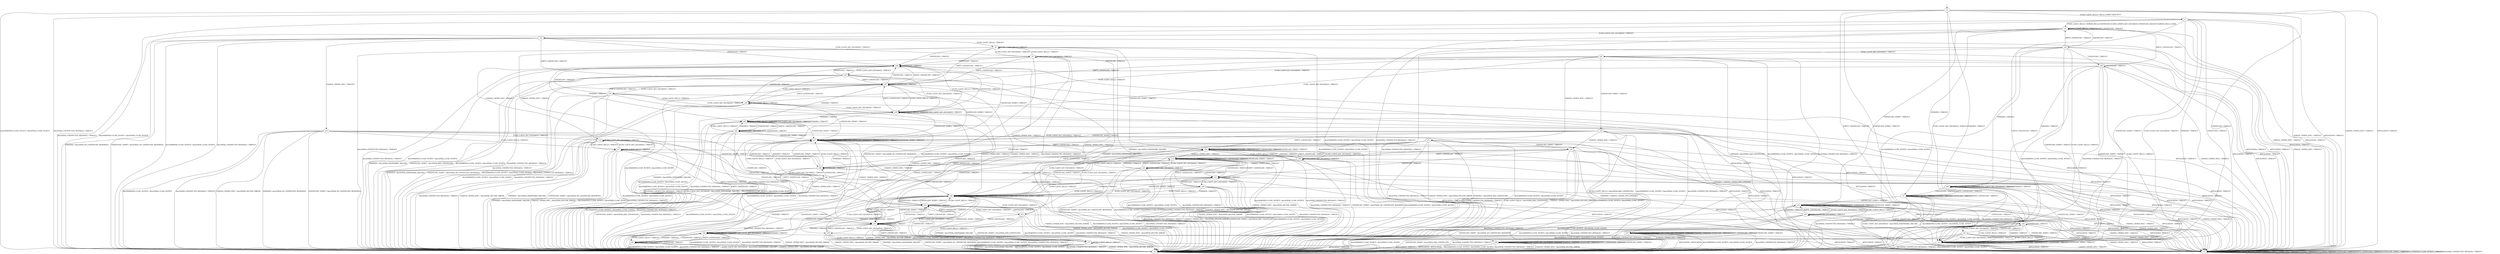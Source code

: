 digraph h5 {
s0 [label="s0"];
s1 [label="s1"];
s2 [label="s2"];
s3 [label="s3"];
s4 [label="s4"];
s5 [label="s5"];
s6 [label="s6"];
s7 [label="s7"];
s18 [label="s18"];
s19 [label="s19"];
s8 [label="s8"];
s9 [label="s9"];
s10 [label="s10"];
s20 [label="s20"];
s24 [label="s24"];
s25 [label="s25"];
s26 [label="s26"];
s37 [label="s37"];
s38 [label="s38"];
s45 [label="s45"];
s11 [label="s11"];
s12 [label="s12"];
s13 [label="s13"];
s21 [label="s21"];
s27 [label="s27"];
s30 [label="s30"];
s31 [label="s31"];
s32 [label="s32"];
s33 [label="s33"];
s39 [label="s39"];
s40 [label="s40"];
s41 [label="s41"];
s46 [label="s46"];
s47 [label="s47"];
s14 [label="s14"];
s15 [label="s15"];
s22 [label="s22"];
s28 [label="s28"];
s34 [label="s34"];
s35 [label="s35"];
s42 [label="s42"];
s44 [label="s44"];
s48 [label="s48"];
s49 [label="s49"];
s16 [label="s16"];
s17 [label="s17"];
s23 [label="s23"];
s36 [label="s36"];
s43 [label="s43"];
s50 [label="s50"];
s29 [label="s29"];
s0 -> s1 [label="ECDH_CLIENT_HELLO / HELLO_VERIFY_REQUEST+"];
s0 -> s2 [label="ECDH_CLIENT_KEY_EXCHANGE / TIMEOUT"];
s0 -> s3 [label="CHANGE_CIPHER_SPEC / TIMEOUT"];
s0 -> s2 [label="FINISHED / TIMEOUT"];
s0 -> s3 [label="APPLICATION / TIMEOUT"];
s0 -> s2 [label="CERTIFICATE / TIMEOUT"];
s0 -> s2 [label="EMPTY_CERTIFICATE / TIMEOUT"];
s0 -> s2 [label="CERTIFICATE_VERIFY / TIMEOUT"];
s0 -> s4 [label="Alert(WARNING,CLOSE_NOTIFY) / Alert(FATAL,CLOSE_NOTIFY)"];
s0 -> s4 [label="Alert(FATAL,UNEXPECTED_MESSAGE) / TIMEOUT"];
s1 -> s5 [label="ECDH_CLIENT_HELLO / SERVER_HELLO,CERTIFICATE,ECDHE_SERVER_KEY_EXCHANGE,CERTIFICATE_REQUEST,SERVER_HELLO_DONE"];
s1 -> s2 [label="ECDH_CLIENT_KEY_EXCHANGE / TIMEOUT"];
s1 -> s3 [label="CHANGE_CIPHER_SPEC / TIMEOUT"];
s1 -> s2 [label="FINISHED / TIMEOUT"];
s1 -> s3 [label="APPLICATION / TIMEOUT"];
s1 -> s2 [label="CERTIFICATE / TIMEOUT"];
s1 -> s2 [label="EMPTY_CERTIFICATE / TIMEOUT"];
s1 -> s2 [label="CERTIFICATE_VERIFY / TIMEOUT"];
s1 -> s4 [label="Alert(WARNING,CLOSE_NOTIFY) / Alert(FATAL,CLOSE_NOTIFY)"];
s1 -> s4 [label="Alert(FATAL,UNEXPECTED_MESSAGE) / TIMEOUT"];
s2 -> s2 [label="ECDH_CLIENT_HELLO / TIMEOUT"];
s2 -> s2 [label="ECDH_CLIENT_KEY_EXCHANGE / TIMEOUT"];
s2 -> s3 [label="CHANGE_CIPHER_SPEC / TIMEOUT"];
s2 -> s2 [label="FINISHED / TIMEOUT"];
s2 -> s3 [label="APPLICATION / TIMEOUT"];
s2 -> s2 [label="CERTIFICATE / TIMEOUT"];
s2 -> s2 [label="EMPTY_CERTIFICATE / TIMEOUT"];
s2 -> s2 [label="CERTIFICATE_VERIFY / TIMEOUT"];
s2 -> s4 [label="Alert(WARNING,CLOSE_NOTIFY) / Alert(FATAL,CLOSE_NOTIFY)"];
s2 -> s4 [label="Alert(FATAL,UNEXPECTED_MESSAGE) / TIMEOUT"];
s3 -> s3 [label="ECDH_CLIENT_HELLO / TIMEOUT"];
s3 -> s3 [label="ECDH_CLIENT_KEY_EXCHANGE / TIMEOUT"];
s3 -> s3 [label="CHANGE_CIPHER_SPEC / TIMEOUT"];
s3 -> s3 [label="FINISHED / TIMEOUT"];
s3 -> s3 [label="APPLICATION / TIMEOUT"];
s3 -> s3 [label="CERTIFICATE / TIMEOUT"];
s3 -> s3 [label="EMPTY_CERTIFICATE / TIMEOUT"];
s3 -> s3 [label="CERTIFICATE_VERIFY / TIMEOUT"];
s3 -> s3 [label="Alert(WARNING,CLOSE_NOTIFY) / TIMEOUT"];
s3 -> s3 [label="Alert(FATAL,UNEXPECTED_MESSAGE) / TIMEOUT"];
s4 -> s4 [label="ECDH_CLIENT_HELLO / SOCKET_CLOSED"];
s4 -> s4 [label="ECDH_CLIENT_KEY_EXCHANGE / SOCKET_CLOSED"];
s4 -> s4 [label="CHANGE_CIPHER_SPEC / SOCKET_CLOSED"];
s4 -> s4 [label="FINISHED / SOCKET_CLOSED"];
s4 -> s4 [label="APPLICATION / SOCKET_CLOSED"];
s4 -> s4 [label="CERTIFICATE / SOCKET_CLOSED"];
s4 -> s4 [label="EMPTY_CERTIFICATE / SOCKET_CLOSED"];
s4 -> s4 [label="CERTIFICATE_VERIFY / SOCKET_CLOSED"];
s4 -> s4 [label="Alert(WARNING,CLOSE_NOTIFY) / SOCKET_CLOSED"];
s4 -> s4 [label="Alert(FATAL,UNEXPECTED_MESSAGE) / SOCKET_CLOSED"];
s5 -> s5 [label="ECDH_CLIENT_HELLO / TIMEOUT"];
s5 -> s6 [label="ECDH_CLIENT_KEY_EXCHANGE / TIMEOUT"];
s5 -> s3 [label="CHANGE_CIPHER_SPEC / TIMEOUT"];
s5 -> s7 [label="FINISHED / TIMEOUT"];
s5 -> s3 [label="APPLICATION / TIMEOUT"];
s5 -> s18 [label="CERTIFICATE / TIMEOUT"];
s5 -> s5 [label="EMPTY_CERTIFICATE / TIMEOUT"];
s5 -> s19 [label="CERTIFICATE_VERIFY / TIMEOUT"];
s5 -> s4 [label="Alert(WARNING,CLOSE_NOTIFY) / Alert(FATAL,CLOSE_NOTIFY)"];
s5 -> s4 [label="Alert(FATAL,UNEXPECTED_MESSAGE) / TIMEOUT"];
s6 -> s8 [label="ECDH_CLIENT_HELLO / TIMEOUT"];
s6 -> s9 [label="ECDH_CLIENT_KEY_EXCHANGE / TIMEOUT"];
s6 -> s10 [label="CHANGE_CIPHER_SPEC / TIMEOUT"];
s6 -> s4 [label="FINISHED / Alert(FATAL,NO_CERTIFICATE_RESERVED)"];
s6 -> s3 [label="APPLICATION / TIMEOUT"];
s6 -> s20 [label="CERTIFICATE / TIMEOUT"];
s6 -> s37 [label="EMPTY_CERTIFICATE / TIMEOUT"];
s6 -> s4 [label="CERTIFICATE_VERIFY / Alert(FATAL,NO_CERTIFICATE_RESERVED)"];
s6 -> s4 [label="Alert(WARNING,CLOSE_NOTIFY) / Alert(FATAL,CLOSE_NOTIFY)"];
s6 -> s4 [label="Alert(FATAL,UNEXPECTED_MESSAGE) / TIMEOUT"];
s7 -> s7 [label="ECDH_CLIENT_HELLO / TIMEOUT"];
s7 -> s4 [label="ECDH_CLIENT_KEY_EXCHANGE / Alert(FATAL,HANDSHAKE_FAILURE)"];
s7 -> s3 [label="CHANGE_CIPHER_SPEC / TIMEOUT"];
s7 -> s7 [label="FINISHED / TIMEOUT"];
s7 -> s3 [label="APPLICATION / TIMEOUT"];
s7 -> s7 [label="CERTIFICATE / TIMEOUT"];
s7 -> s7 [label="EMPTY_CERTIFICATE / TIMEOUT"];
s7 -> s19 [label="CERTIFICATE_VERIFY / TIMEOUT"];
s7 -> s4 [label="Alert(WARNING,CLOSE_NOTIFY) / Alert(FATAL,CLOSE_NOTIFY)"];
s7 -> s4 [label="Alert(FATAL,UNEXPECTED_MESSAGE) / TIMEOUT"];
s18 -> s2 [label="ECDH_CLIENT_HELLO / TIMEOUT"];
s18 -> s24 [label="ECDH_CLIENT_KEY_EXCHANGE / TIMEOUT"];
s18 -> s3 [label="CHANGE_CIPHER_SPEC / TIMEOUT"];
s18 -> s45 [label="FINISHED / TIMEOUT"];
s18 -> s3 [label="APPLICATION / TIMEOUT"];
s18 -> s38 [label="CERTIFICATE / TIMEOUT"];
s18 -> s5 [label="EMPTY_CERTIFICATE / TIMEOUT"];
s18 -> s2 [label="CERTIFICATE_VERIFY / TIMEOUT"];
s18 -> s4 [label="Alert(WARNING,CLOSE_NOTIFY) / Alert(FATAL,CLOSE_NOTIFY)"];
s18 -> s4 [label="Alert(FATAL,UNEXPECTED_MESSAGE) / TIMEOUT"];
s19 -> s19 [label="ECDH_CLIENT_HELLO / TIMEOUT"];
s19 -> s25 [label="ECDH_CLIENT_KEY_EXCHANGE / TIMEOUT"];
s19 -> s3 [label="CHANGE_CIPHER_SPEC / TIMEOUT"];
s19 -> s19 [label="FINISHED / TIMEOUT"];
s19 -> s3 [label="APPLICATION / TIMEOUT"];
s19 -> s26 [label="CERTIFICATE / TIMEOUT"];
s19 -> s19 [label="EMPTY_CERTIFICATE / TIMEOUT"];
s19 -> s19 [label="CERTIFICATE_VERIFY / TIMEOUT"];
s19 -> s4 [label="Alert(WARNING,CLOSE_NOTIFY) / Alert(FATAL,CLOSE_NOTIFY)"];
s19 -> s4 [label="Alert(FATAL,UNEXPECTED_MESSAGE) / TIMEOUT"];
s8 -> s8 [label="ECDH_CLIENT_HELLO / TIMEOUT"];
s8 -> s9 [label="ECDH_CLIENT_KEY_EXCHANGE / TIMEOUT"];
s8 -> s11 [label="CHANGE_CIPHER_SPEC / TIMEOUT"];
s8 -> s4 [label="FINISHED / Alert(FATAL,HANDSHAKE_FAILURE)"];
s8 -> s3 [label="APPLICATION / TIMEOUT"];
s8 -> s20 [label="CERTIFICATE / TIMEOUT"];
s8 -> s37 [label="EMPTY_CERTIFICATE / TIMEOUT"];
s8 -> s46 [label="CERTIFICATE_VERIFY / TIMEOUT"];
s8 -> s4 [label="Alert(WARNING,CLOSE_NOTIFY) / Alert(FATAL,CLOSE_NOTIFY)"];
s8 -> s4 [label="Alert(FATAL,UNEXPECTED_MESSAGE) / TIMEOUT"];
s9 -> s8 [label="ECDH_CLIENT_HELLO / TIMEOUT"];
s9 -> s9 [label="ECDH_CLIENT_KEY_EXCHANGE / TIMEOUT"];
s9 -> s12 [label="CHANGE_CIPHER_SPEC / TIMEOUT"];
s9 -> s4 [label="FINISHED / Alert(FATAL,HANDSHAKE_FAILURE)"];
s9 -> s3 [label="APPLICATION / TIMEOUT"];
s9 -> s20 [label="CERTIFICATE / TIMEOUT"];
s9 -> s37 [label="EMPTY_CERTIFICATE / TIMEOUT"];
s9 -> s4 [label="CERTIFICATE_VERIFY / Alert(FATAL,NO_CERTIFICATE_RESERVED)"];
s9 -> s4 [label="Alert(WARNING,CLOSE_NOTIFY) / Alert(FATAL,CLOSE_NOTIFY)"];
s9 -> s4 [label="Alert(FATAL,UNEXPECTED_MESSAGE) / TIMEOUT"];
s10 -> s11 [label="ECDH_CLIENT_HELLO / TIMEOUT"];
s10 -> s12 [label="ECDH_CLIENT_KEY_EXCHANGE / TIMEOUT"];
s10 -> s4 [label="CHANGE_CIPHER_SPEC / Alert(FATAL,DECODE_ERROR)"];
s10 -> s4 [label="FINISHED / Alert(FATAL,NO_CERTIFICATE_RESERVED)"];
s10 -> s3 [label="APPLICATION / TIMEOUT"];
s10 -> s13 [label="CERTIFICATE / TIMEOUT"];
s10 -> s21 [label="EMPTY_CERTIFICATE / TIMEOUT"];
s10 -> s4 [label="CERTIFICATE_VERIFY / Alert(FATAL,NO_CERTIFICATE_RESERVED)"];
s10 -> s4 [label="Alert(WARNING,CLOSE_NOTIFY) / Alert(FATAL,CLOSE_NOTIFY)"];
s10 -> s4 [label="Alert(FATAL,UNEXPECTED_MESSAGE) / TIMEOUT"];
s20 -> s39 [label="ECDH_CLIENT_HELLO / TIMEOUT"];
s20 -> s27 [label="ECDH_CLIENT_KEY_EXCHANGE / TIMEOUT"];
s20 -> s13 [label="CHANGE_CIPHER_SPEC / TIMEOUT"];
s20 -> s40 [label="FINISHED / TIMEOUT"];
s20 -> s3 [label="APPLICATION / TIMEOUT"];
s20 -> s20 [label="CERTIFICATE / TIMEOUT"];
s20 -> s37 [label="EMPTY_CERTIFICATE / TIMEOUT"];
s20 -> s47 [label="CERTIFICATE_VERIFY / TIMEOUT"];
s20 -> s4 [label="Alert(WARNING,CLOSE_NOTIFY) / Alert(FATAL,CLOSE_NOTIFY)"];
s20 -> s4 [label="Alert(FATAL,UNEXPECTED_MESSAGE) / TIMEOUT"];
s24 -> s30 [label="ECDH_CLIENT_HELLO / TIMEOUT"];
s24 -> s39 [label="ECDH_CLIENT_KEY_EXCHANGE / TIMEOUT"];
s24 -> s31 [label="CHANGE_CIPHER_SPEC / TIMEOUT"];
s24 -> s4 [label="FINISHED / Alert(FATAL,BAD_CERTIFICATE)"];
s24 -> s3 [label="APPLICATION / TIMEOUT"];
s24 -> s20 [label="CERTIFICATE / TIMEOUT"];
s24 -> s37 [label="EMPTY_CERTIFICATE / TIMEOUT"];
s24 -> s32 [label="CERTIFICATE_VERIFY / TIMEOUT"];
s24 -> s4 [label="Alert(WARNING,CLOSE_NOTIFY) / Alert(FATAL,CLOSE_NOTIFY)"];
s24 -> s4 [label="Alert(FATAL,UNEXPECTED_MESSAGE) / TIMEOUT"];
s25 -> s19 [label="ECDH_CLIENT_HELLO / TIMEOUT"];
s25 -> s25 [label="ECDH_CLIENT_KEY_EXCHANGE / TIMEOUT"];
s25 -> s3 [label="CHANGE_CIPHER_SPEC / TIMEOUT"];
s25 -> s19 [label="FINISHED / TIMEOUT"];
s25 -> s3 [label="APPLICATION / TIMEOUT"];
s25 -> s26 [label="CERTIFICATE / TIMEOUT"];
s25 -> s19 [label="EMPTY_CERTIFICATE / TIMEOUT"];
s25 -> s4 [label="CERTIFICATE_VERIFY / Alert(FATAL,NO_CERTIFICATE_RESERVED)"];
s25 -> s4 [label="Alert(WARNING,CLOSE_NOTIFY) / Alert(FATAL,CLOSE_NOTIFY)"];
s25 -> s4 [label="Alert(FATAL,UNEXPECTED_MESSAGE) / TIMEOUT"];
s26 -> s2 [label="ECDH_CLIENT_HELLO / TIMEOUT"];
s26 -> s33 [label="ECDH_CLIENT_KEY_EXCHANGE / TIMEOUT"];
s26 -> s3 [label="CHANGE_CIPHER_SPEC / TIMEOUT"];
s26 -> s2 [label="FINISHED / TIMEOUT"];
s26 -> s3 [label="APPLICATION / TIMEOUT"];
s26 -> s26 [label="CERTIFICATE / TIMEOUT"];
s26 -> s19 [label="EMPTY_CERTIFICATE / TIMEOUT"];
s26 -> s2 [label="CERTIFICATE_VERIFY / TIMEOUT"];
s26 -> s4 [label="Alert(WARNING,CLOSE_NOTIFY) / Alert(FATAL,CLOSE_NOTIFY)"];
s26 -> s4 [label="Alert(FATAL,UNEXPECTED_MESSAGE) / TIMEOUT"];
s37 -> s39 [label="ECDH_CLIENT_HELLO / TIMEOUT"];
s37 -> s41 [label="ECDH_CLIENT_KEY_EXCHANGE / TIMEOUT"];
s37 -> s21 [label="CHANGE_CIPHER_SPEC / TIMEOUT"];
s37 -> s40 [label="FINISHED / TIMEOUT"];
s37 -> s3 [label="APPLICATION / TIMEOUT"];
s37 -> s20 [label="CERTIFICATE / TIMEOUT"];
s37 -> s37 [label="EMPTY_CERTIFICATE / TIMEOUT"];
s37 -> s47 [label="CERTIFICATE_VERIFY / TIMEOUT"];
s37 -> s4 [label="Alert(WARNING,CLOSE_NOTIFY) / Alert(FATAL,CLOSE_NOTIFY)"];
s37 -> s4 [label="Alert(FATAL,UNEXPECTED_MESSAGE) / TIMEOUT"];
s38 -> s2 [label="ECDH_CLIENT_HELLO / TIMEOUT"];
s38 -> s27 [label="ECDH_CLIENT_KEY_EXCHANGE / TIMEOUT"];
s38 -> s3 [label="CHANGE_CIPHER_SPEC / TIMEOUT"];
s38 -> s45 [label="FINISHED / TIMEOUT"];
s38 -> s3 [label="APPLICATION / TIMEOUT"];
s38 -> s38 [label="CERTIFICATE / TIMEOUT"];
s38 -> s5 [label="EMPTY_CERTIFICATE / TIMEOUT"];
s38 -> s2 [label="CERTIFICATE_VERIFY / TIMEOUT"];
s38 -> s4 [label="Alert(WARNING,CLOSE_NOTIFY) / Alert(FATAL,CLOSE_NOTIFY)"];
s38 -> s4 [label="Alert(FATAL,UNEXPECTED_MESSAGE) / TIMEOUT"];
s45 -> s45 [label="ECDH_CLIENT_HELLO / TIMEOUT"];
s45 -> s45 [label="ECDH_CLIENT_KEY_EXCHANGE / TIMEOUT"];
s45 -> s3 [label="CHANGE_CIPHER_SPEC / TIMEOUT"];
s45 -> s45 [label="FINISHED / TIMEOUT"];
s45 -> s3 [label="APPLICATION / TIMEOUT"];
s45 -> s7 [label="CERTIFICATE / TIMEOUT"];
s45 -> s7 [label="EMPTY_CERTIFICATE / TIMEOUT"];
s45 -> s2 [label="CERTIFICATE_VERIFY / TIMEOUT"];
s45 -> s4 [label="Alert(WARNING,CLOSE_NOTIFY) / Alert(FATAL,CLOSE_NOTIFY)"];
s45 -> s4 [label="Alert(FATAL,UNEXPECTED_MESSAGE) / TIMEOUT"];
s11 -> s11 [label="ECDH_CLIENT_HELLO / TIMEOUT"];
s11 -> s12 [label="ECDH_CLIENT_KEY_EXCHANGE / TIMEOUT"];
s11 -> s4 [label="CHANGE_CIPHER_SPEC / Alert(FATAL,DECODE_ERROR)"];
s11 -> s4 [label="FINISHED / Alert(FATAL,HANDSHAKE_FAILURE)"];
s11 -> s3 [label="APPLICATION / TIMEOUT"];
s11 -> s13 [label="CERTIFICATE / TIMEOUT"];
s11 -> s21 [label="EMPTY_CERTIFICATE / TIMEOUT"];
s11 -> s14 [label="CERTIFICATE_VERIFY / TIMEOUT"];
s11 -> s4 [label="Alert(WARNING,CLOSE_NOTIFY) / Alert(FATAL,CLOSE_NOTIFY)"];
s11 -> s4 [label="Alert(FATAL,UNEXPECTED_MESSAGE) / TIMEOUT"];
s12 -> s11 [label="ECDH_CLIENT_HELLO / TIMEOUT"];
s12 -> s12 [label="ECDH_CLIENT_KEY_EXCHANGE / TIMEOUT"];
s12 -> s4 [label="CHANGE_CIPHER_SPEC / Alert(FATAL,DECODE_ERROR)"];
s12 -> s4 [label="FINISHED / Alert(FATAL,HANDSHAKE_FAILURE)"];
s12 -> s3 [label="APPLICATION / TIMEOUT"];
s12 -> s13 [label="CERTIFICATE / TIMEOUT"];
s12 -> s21 [label="EMPTY_CERTIFICATE / TIMEOUT"];
s12 -> s4 [label="CERTIFICATE_VERIFY / Alert(FATAL,NO_CERTIFICATE_RESERVED)"];
s12 -> s4 [label="Alert(WARNING,CLOSE_NOTIFY) / Alert(FATAL,CLOSE_NOTIFY)"];
s12 -> s4 [label="Alert(FATAL,UNEXPECTED_MESSAGE) / TIMEOUT"];
s13 -> s22 [label="ECDH_CLIENT_HELLO / TIMEOUT"];
s13 -> s15 [label="ECDH_CLIENT_KEY_EXCHANGE / TIMEOUT"];
s13 -> s4 [label="CHANGE_CIPHER_SPEC / Alert(FATAL,DECODE_ERROR)"];
s13 -> s44 [label="FINISHED / TIMEOUT"];
s13 -> s3 [label="APPLICATION / TIMEOUT"];
s13 -> s13 [label="CERTIFICATE / TIMEOUT"];
s13 -> s21 [label="EMPTY_CERTIFICATE / TIMEOUT"];
s13 -> s22 [label="CERTIFICATE_VERIFY / TIMEOUT"];
s13 -> s4 [label="Alert(WARNING,CLOSE_NOTIFY) / Alert(FATAL,CLOSE_NOTIFY)"];
s13 -> s4 [label="Alert(FATAL,UNEXPECTED_MESSAGE) / TIMEOUT"];
s21 -> s22 [label="ECDH_CLIENT_HELLO / TIMEOUT"];
s21 -> s28 [label="ECDH_CLIENT_KEY_EXCHANGE / TIMEOUT"];
s21 -> s4 [label="CHANGE_CIPHER_SPEC / Alert(FATAL,DECODE_ERROR)"];
s21 -> s44 [label="FINISHED / TIMEOUT"];
s21 -> s3 [label="APPLICATION / TIMEOUT"];
s21 -> s13 [label="CERTIFICATE / TIMEOUT"];
s21 -> s21 [label="EMPTY_CERTIFICATE / TIMEOUT"];
s21 -> s22 [label="CERTIFICATE_VERIFY / TIMEOUT"];
s21 -> s4 [label="Alert(WARNING,CLOSE_NOTIFY) / Alert(FATAL,CLOSE_NOTIFY)"];
s21 -> s4 [label="Alert(FATAL,UNEXPECTED_MESSAGE) / TIMEOUT"];
s27 -> s30 [label="ECDH_CLIENT_HELLO / TIMEOUT"];
s27 -> s39 [label="ECDH_CLIENT_KEY_EXCHANGE / TIMEOUT"];
s27 -> s15 [label="CHANGE_CIPHER_SPEC / TIMEOUT"];
s27 -> s4 [label="FINISHED / Alert(FATAL,HANDSHAKE_FAILURE)"];
s27 -> s3 [label="APPLICATION / TIMEOUT"];
s27 -> s20 [label="CERTIFICATE / TIMEOUT"];
s27 -> s37 [label="EMPTY_CERTIFICATE / TIMEOUT"];
s27 -> s4 [label="CERTIFICATE_VERIFY / Alert(FATAL,BAD_CERTIFICATE)"];
s27 -> s4 [label="Alert(WARNING,CLOSE_NOTIFY) / Alert(FATAL,CLOSE_NOTIFY)"];
s27 -> s4 [label="Alert(FATAL,UNEXPECTED_MESSAGE) / TIMEOUT"];
s30 -> s30 [label="ECDH_CLIENT_HELLO / TIMEOUT"];
s30 -> s39 [label="ECDH_CLIENT_KEY_EXCHANGE / TIMEOUT"];
s30 -> s17 [label="CHANGE_CIPHER_SPEC / TIMEOUT"];
s30 -> s4 [label="FINISHED / Alert(FATAL,HANDSHAKE_FAILURE)"];
s30 -> s3 [label="APPLICATION / TIMEOUT"];
s30 -> s20 [label="CERTIFICATE / TIMEOUT"];
s30 -> s37 [label="EMPTY_CERTIFICATE / TIMEOUT"];
s30 -> s47 [label="CERTIFICATE_VERIFY / TIMEOUT"];
s30 -> s4 [label="Alert(WARNING,CLOSE_NOTIFY) / Alert(FATAL,CLOSE_NOTIFY)"];
s30 -> s4 [label="Alert(FATAL,UNEXPECTED_MESSAGE) / TIMEOUT"];
s31 -> s17 [label="ECDH_CLIENT_HELLO / TIMEOUT"];
s31 -> s22 [label="ECDH_CLIENT_KEY_EXCHANGE / TIMEOUT"];
s31 -> s4 [label="CHANGE_CIPHER_SPEC / Alert(FATAL,DECODE_ERROR)"];
s31 -> s4 [label="FINISHED / Alert(FATAL,BAD_CERTIFICATE)"];
s31 -> s3 [label="APPLICATION / TIMEOUT"];
s31 -> s13 [label="CERTIFICATE / TIMEOUT"];
s31 -> s21 [label="EMPTY_CERTIFICATE / TIMEOUT"];
s31 -> s34 [label="CERTIFICATE_VERIFY / TIMEOUT"];
s31 -> s4 [label="Alert(WARNING,CLOSE_NOTIFY) / Alert(FATAL,CLOSE_NOTIFY)"];
s31 -> s4 [label="Alert(FATAL,UNEXPECTED_MESSAGE) / TIMEOUT"];
s32 -> s4 [label="ECDH_CLIENT_HELLO / Alert(FATAL,BAD_CERTIFICATE)"];
s32 -> s47 [label="ECDH_CLIENT_KEY_EXCHANGE / TIMEOUT"];
s32 -> s34 [label="CHANGE_CIPHER_SPEC / TIMEOUT"];
s32 -> s35 [label="FINISHED / CHANGE_CIPHER_SPEC,FINISHED"];
s32 -> s3 [label="APPLICATION / TIMEOUT"];
s32 -> s48 [label="CERTIFICATE / TIMEOUT"];
s32 -> s46 [label="EMPTY_CERTIFICATE / TIMEOUT"];
s32 -> s47 [label="CERTIFICATE_VERIFY / TIMEOUT"];
s32 -> s4 [label="Alert(WARNING,CLOSE_NOTIFY) / Alert(FATAL,CLOSE_NOTIFY)"];
s32 -> s4 [label="Alert(FATAL,UNEXPECTED_MESSAGE) / TIMEOUT"];
s33 -> s2 [label="ECDH_CLIENT_HELLO / TIMEOUT"];
s33 -> s2 [label="ECDH_CLIENT_KEY_EXCHANGE / TIMEOUT"];
s33 -> s3 [label="CHANGE_CIPHER_SPEC / TIMEOUT"];
s33 -> s2 [label="FINISHED / TIMEOUT"];
s33 -> s3 [label="APPLICATION / TIMEOUT"];
s33 -> s26 [label="CERTIFICATE / TIMEOUT"];
s33 -> s19 [label="EMPTY_CERTIFICATE / TIMEOUT"];
s33 -> s4 [label="CERTIFICATE_VERIFY / Alert(FATAL,BAD_CERTIFICATE)"];
s33 -> s4 [label="Alert(WARNING,CLOSE_NOTIFY) / Alert(FATAL,CLOSE_NOTIFY)"];
s33 -> s4 [label="Alert(FATAL,UNEXPECTED_MESSAGE) / TIMEOUT"];
s39 -> s39 [label="ECDH_CLIENT_HELLO / TIMEOUT"];
s39 -> s39 [label="ECDH_CLIENT_KEY_EXCHANGE / TIMEOUT"];
s39 -> s22 [label="CHANGE_CIPHER_SPEC / TIMEOUT"];
s39 -> s40 [label="FINISHED / TIMEOUT"];
s39 -> s3 [label="APPLICATION / TIMEOUT"];
s39 -> s20 [label="CERTIFICATE / TIMEOUT"];
s39 -> s37 [label="EMPTY_CERTIFICATE / TIMEOUT"];
s39 -> s47 [label="CERTIFICATE_VERIFY / TIMEOUT"];
s39 -> s4 [label="Alert(WARNING,CLOSE_NOTIFY) / Alert(FATAL,CLOSE_NOTIFY)"];
s39 -> s4 [label="Alert(FATAL,UNEXPECTED_MESSAGE) / TIMEOUT"];
s40 -> s40 [label="ECDH_CLIENT_HELLO / TIMEOUT"];
s40 -> s40 [label="ECDH_CLIENT_KEY_EXCHANGE / TIMEOUT"];
s40 -> s44 [label="CHANGE_CIPHER_SPEC / TIMEOUT"];
s40 -> s40 [label="FINISHED / TIMEOUT"];
s40 -> s3 [label="APPLICATION / TIMEOUT"];
s40 -> s42 [label="CERTIFICATE / TIMEOUT"];
s40 -> s42 [label="EMPTY_CERTIFICATE / TIMEOUT"];
s40 -> s47 [label="CERTIFICATE_VERIFY / TIMEOUT"];
s40 -> s4 [label="Alert(WARNING,CLOSE_NOTIFY) / Alert(FATAL,CLOSE_NOTIFY)"];
s40 -> s4 [label="Alert(FATAL,UNEXPECTED_MESSAGE) / TIMEOUT"];
s41 -> s30 [label="ECDH_CLIENT_HELLO / TIMEOUT"];
s41 -> s39 [label="ECDH_CLIENT_KEY_EXCHANGE / TIMEOUT"];
s41 -> s28 [label="CHANGE_CIPHER_SPEC / TIMEOUT"];
s41 -> s4 [label="FINISHED / Alert(FATAL,HANDSHAKE_FAILURE)"];
s41 -> s3 [label="APPLICATION / TIMEOUT"];
s41 -> s20 [label="CERTIFICATE / TIMEOUT"];
s41 -> s37 [label="EMPTY_CERTIFICATE / TIMEOUT"];
s41 -> s4 [label="CERTIFICATE_VERIFY / Alert(FATAL,NO_CERTIFICATE_RESERVED)"];
s41 -> s4 [label="Alert(WARNING,CLOSE_NOTIFY) / Alert(FATAL,CLOSE_NOTIFY)"];
s41 -> s4 [label="Alert(FATAL,UNEXPECTED_MESSAGE) / TIMEOUT"];
s46 -> s46 [label="ECDH_CLIENT_HELLO / TIMEOUT"];
s46 -> s49 [label="ECDH_CLIENT_KEY_EXCHANGE / TIMEOUT"];
s46 -> s14 [label="CHANGE_CIPHER_SPEC / TIMEOUT"];
s46 -> s46 [label="FINISHED / TIMEOUT"];
s46 -> s3 [label="APPLICATION / TIMEOUT"];
s46 -> s48 [label="CERTIFICATE / TIMEOUT"];
s46 -> s46 [label="EMPTY_CERTIFICATE / TIMEOUT"];
s46 -> s46 [label="CERTIFICATE_VERIFY / TIMEOUT"];
s46 -> s4 [label="Alert(WARNING,CLOSE_NOTIFY) / Alert(FATAL,CLOSE_NOTIFY)"];
s46 -> s4 [label="Alert(FATAL,UNEXPECTED_MESSAGE) / TIMEOUT"];
s47 -> s47 [label="ECDH_CLIENT_HELLO / TIMEOUT"];
s47 -> s47 [label="ECDH_CLIENT_KEY_EXCHANGE / TIMEOUT"];
s47 -> s22 [label="CHANGE_CIPHER_SPEC / TIMEOUT"];
s47 -> s47 [label="FINISHED / TIMEOUT"];
s47 -> s3 [label="APPLICATION / TIMEOUT"];
s47 -> s48 [label="CERTIFICATE / TIMEOUT"];
s47 -> s46 [label="EMPTY_CERTIFICATE / TIMEOUT"];
s47 -> s47 [label="CERTIFICATE_VERIFY / TIMEOUT"];
s47 -> s4 [label="Alert(WARNING,CLOSE_NOTIFY) / Alert(FATAL,CLOSE_NOTIFY)"];
s47 -> s4 [label="Alert(FATAL,UNEXPECTED_MESSAGE) / TIMEOUT"];
s14 -> s14 [label="ECDH_CLIENT_HELLO / TIMEOUT"];
s14 -> s16 [label="ECDH_CLIENT_KEY_EXCHANGE / TIMEOUT"];
s14 -> s4 [label="CHANGE_CIPHER_SPEC / Alert(FATAL,DECODE_ERROR)"];
s14 -> s14 [label="FINISHED / TIMEOUT"];
s14 -> s3 [label="APPLICATION / TIMEOUT"];
s14 -> s23 [label="CERTIFICATE / TIMEOUT"];
s14 -> s14 [label="EMPTY_CERTIFICATE / TIMEOUT"];
s14 -> s14 [label="CERTIFICATE_VERIFY / TIMEOUT"];
s14 -> s4 [label="Alert(WARNING,CLOSE_NOTIFY) / Alert(FATAL,CLOSE_NOTIFY)"];
s14 -> s4 [label="Alert(FATAL,UNEXPECTED_MESSAGE) / TIMEOUT"];
s15 -> s17 [label="ECDH_CLIENT_HELLO / TIMEOUT"];
s15 -> s22 [label="ECDH_CLIENT_KEY_EXCHANGE / TIMEOUT"];
s15 -> s4 [label="CHANGE_CIPHER_SPEC / Alert(FATAL,DECODE_ERROR)"];
s15 -> s4 [label="FINISHED / Alert(FATAL,HANDSHAKE_FAILURE)"];
s15 -> s3 [label="APPLICATION / TIMEOUT"];
s15 -> s13 [label="CERTIFICATE / TIMEOUT"];
s15 -> s21 [label="EMPTY_CERTIFICATE / TIMEOUT"];
s15 -> s4 [label="CERTIFICATE_VERIFY / Alert(FATAL,BAD_CERTIFICATE)"];
s15 -> s4 [label="Alert(WARNING,CLOSE_NOTIFY) / Alert(FATAL,CLOSE_NOTIFY)"];
s15 -> s4 [label="Alert(FATAL,UNEXPECTED_MESSAGE) / TIMEOUT"];
s22 -> s22 [label="ECDH_CLIENT_HELLO / TIMEOUT"];
s22 -> s22 [label="ECDH_CLIENT_KEY_EXCHANGE / TIMEOUT"];
s22 -> s4 [label="CHANGE_CIPHER_SPEC / Alert(FATAL,DECODE_ERROR)"];
s22 -> s44 [label="FINISHED / TIMEOUT"];
s22 -> s3 [label="APPLICATION / TIMEOUT"];
s22 -> s13 [label="CERTIFICATE / TIMEOUT"];
s22 -> s21 [label="EMPTY_CERTIFICATE / TIMEOUT"];
s22 -> s22 [label="CERTIFICATE_VERIFY / TIMEOUT"];
s22 -> s4 [label="Alert(WARNING,CLOSE_NOTIFY) / Alert(FATAL,CLOSE_NOTIFY)"];
s22 -> s4 [label="Alert(FATAL,UNEXPECTED_MESSAGE) / TIMEOUT"];
s28 -> s17 [label="ECDH_CLIENT_HELLO / TIMEOUT"];
s28 -> s22 [label="ECDH_CLIENT_KEY_EXCHANGE / TIMEOUT"];
s28 -> s4 [label="CHANGE_CIPHER_SPEC / Alert(FATAL,DECODE_ERROR)"];
s28 -> s4 [label="FINISHED / Alert(FATAL,HANDSHAKE_FAILURE)"];
s28 -> s3 [label="APPLICATION / TIMEOUT"];
s28 -> s13 [label="CERTIFICATE / TIMEOUT"];
s28 -> s21 [label="EMPTY_CERTIFICATE / TIMEOUT"];
s28 -> s4 [label="CERTIFICATE_VERIFY / Alert(FATAL,NO_CERTIFICATE_RESERVED)"];
s28 -> s4 [label="Alert(WARNING,CLOSE_NOTIFY) / Alert(FATAL,CLOSE_NOTIFY)"];
s28 -> s4 [label="Alert(FATAL,UNEXPECTED_MESSAGE) / TIMEOUT"];
s34 -> s4 [label="ECDH_CLIENT_HELLO / Alert(FATAL,BAD_CERTIFICATE)"];
s34 -> s22 [label="ECDH_CLIENT_KEY_EXCHANGE / TIMEOUT"];
s34 -> s4 [label="CHANGE_CIPHER_SPEC / Alert(FATAL,DECODE_ERROR)"];
s34 -> s36 [label="FINISHED / CHANGE_CIPHER_SPEC,FINISHED"];
s34 -> s3 [label="APPLICATION / TIMEOUT"];
s34 -> s23 [label="CERTIFICATE / TIMEOUT"];
s34 -> s14 [label="EMPTY_CERTIFICATE / TIMEOUT"];
s34 -> s22 [label="CERTIFICATE_VERIFY / TIMEOUT"];
s34 -> s4 [label="Alert(WARNING,CLOSE_NOTIFY) / Alert(FATAL,CLOSE_NOTIFY)"];
s34 -> s4 [label="Alert(FATAL,UNEXPECTED_MESSAGE) / TIMEOUT"];
s35 -> s35 [label="ECDH_CLIENT_HELLO / TIMEOUT"];
s35 -> s35 [label="ECDH_CLIENT_KEY_EXCHANGE / TIMEOUT"];
s35 -> s36 [label="CHANGE_CIPHER_SPEC / TIMEOUT"];
s35 -> s35 [label="FINISHED / TIMEOUT"];
s35 -> s4 [label="APPLICATION / APPLICATION"];
s35 -> s35 [label="CERTIFICATE / TIMEOUT"];
s35 -> s35 [label="EMPTY_CERTIFICATE / TIMEOUT"];
s35 -> s35 [label="CERTIFICATE_VERIFY / TIMEOUT"];
s35 -> s4 [label="Alert(WARNING,CLOSE_NOTIFY) / Alert(FATAL,CLOSE_NOTIFY)"];
s35 -> s4 [label="Alert(FATAL,UNEXPECTED_MESSAGE) / TIMEOUT"];
s42 -> s40 [label="ECDH_CLIENT_HELLO / TIMEOUT"];
s42 -> s4 [label="ECDH_CLIENT_KEY_EXCHANGE / Alert(FATAL,HANDSHAKE_FAILURE)"];
s42 -> s43 [label="CHANGE_CIPHER_SPEC / TIMEOUT"];
s42 -> s40 [label="FINISHED / TIMEOUT"];
s42 -> s3 [label="APPLICATION / TIMEOUT"];
s42 -> s42 [label="CERTIFICATE / TIMEOUT"];
s42 -> s42 [label="EMPTY_CERTIFICATE / TIMEOUT"];
s42 -> s47 [label="CERTIFICATE_VERIFY / TIMEOUT"];
s42 -> s4 [label="Alert(WARNING,CLOSE_NOTIFY) / Alert(FATAL,CLOSE_NOTIFY)"];
s42 -> s4 [label="Alert(FATAL,UNEXPECTED_MESSAGE) / TIMEOUT"];
s44 -> s44 [label="ECDH_CLIENT_HELLO / TIMEOUT"];
s44 -> s44 [label="ECDH_CLIENT_KEY_EXCHANGE / TIMEOUT"];
s44 -> s4 [label="CHANGE_CIPHER_SPEC / Alert(FATAL,DECODE_ERROR)"];
s44 -> s44 [label="FINISHED / TIMEOUT"];
s44 -> s3 [label="APPLICATION / TIMEOUT"];
s44 -> s43 [label="CERTIFICATE / TIMEOUT"];
s44 -> s43 [label="EMPTY_CERTIFICATE / TIMEOUT"];
s44 -> s22 [label="CERTIFICATE_VERIFY / TIMEOUT"];
s44 -> s4 [label="Alert(WARNING,CLOSE_NOTIFY) / Alert(FATAL,CLOSE_NOTIFY)"];
s44 -> s4 [label="Alert(FATAL,UNEXPECTED_MESSAGE) / TIMEOUT"];
s48 -> s47 [label="ECDH_CLIENT_HELLO / TIMEOUT"];
s48 -> s50 [label="ECDH_CLIENT_KEY_EXCHANGE / TIMEOUT"];
s48 -> s23 [label="CHANGE_CIPHER_SPEC / TIMEOUT"];
s48 -> s47 [label="FINISHED / TIMEOUT"];
s48 -> s3 [label="APPLICATION / TIMEOUT"];
s48 -> s48 [label="CERTIFICATE / TIMEOUT"];
s48 -> s46 [label="EMPTY_CERTIFICATE / TIMEOUT"];
s48 -> s47 [label="CERTIFICATE_VERIFY / TIMEOUT"];
s48 -> s4 [label="Alert(WARNING,CLOSE_NOTIFY) / Alert(FATAL,CLOSE_NOTIFY)"];
s48 -> s4 [label="Alert(FATAL,UNEXPECTED_MESSAGE) / TIMEOUT"];
s49 -> s46 [label="ECDH_CLIENT_HELLO / TIMEOUT"];
s49 -> s49 [label="ECDH_CLIENT_KEY_EXCHANGE / TIMEOUT"];
s49 -> s16 [label="CHANGE_CIPHER_SPEC / TIMEOUT"];
s49 -> s46 [label="FINISHED / TIMEOUT"];
s49 -> s3 [label="APPLICATION / TIMEOUT"];
s49 -> s48 [label="CERTIFICATE / TIMEOUT"];
s49 -> s46 [label="EMPTY_CERTIFICATE / TIMEOUT"];
s49 -> s4 [label="CERTIFICATE_VERIFY / Alert(FATAL,NO_CERTIFICATE_RESERVED)"];
s49 -> s4 [label="Alert(WARNING,CLOSE_NOTIFY) / Alert(FATAL,CLOSE_NOTIFY)"];
s49 -> s4 [label="Alert(FATAL,UNEXPECTED_MESSAGE) / TIMEOUT"];
s16 -> s14 [label="ECDH_CLIENT_HELLO / TIMEOUT"];
s16 -> s16 [label="ECDH_CLIENT_KEY_EXCHANGE / TIMEOUT"];
s16 -> s4 [label="CHANGE_CIPHER_SPEC / Alert(FATAL,DECODE_ERROR)"];
s16 -> s14 [label="FINISHED / TIMEOUT"];
s16 -> s3 [label="APPLICATION / TIMEOUT"];
s16 -> s23 [label="CERTIFICATE / TIMEOUT"];
s16 -> s14 [label="EMPTY_CERTIFICATE / TIMEOUT"];
s16 -> s4 [label="CERTIFICATE_VERIFY / Alert(FATAL,NO_CERTIFICATE_RESERVED)"];
s16 -> s4 [label="Alert(WARNING,CLOSE_NOTIFY) / Alert(FATAL,CLOSE_NOTIFY)"];
s16 -> s4 [label="Alert(FATAL,UNEXPECTED_MESSAGE) / TIMEOUT"];
s17 -> s17 [label="ECDH_CLIENT_HELLO / TIMEOUT"];
s17 -> s22 [label="ECDH_CLIENT_KEY_EXCHANGE / TIMEOUT"];
s17 -> s4 [label="CHANGE_CIPHER_SPEC / Alert(FATAL,DECODE_ERROR)"];
s17 -> s4 [label="FINISHED / Alert(FATAL,HANDSHAKE_FAILURE)"];
s17 -> s3 [label="APPLICATION / TIMEOUT"];
s17 -> s13 [label="CERTIFICATE / TIMEOUT"];
s17 -> s21 [label="EMPTY_CERTIFICATE / TIMEOUT"];
s17 -> s22 [label="CERTIFICATE_VERIFY / TIMEOUT"];
s17 -> s4 [label="Alert(WARNING,CLOSE_NOTIFY) / Alert(FATAL,CLOSE_NOTIFY)"];
s17 -> s4 [label="Alert(FATAL,UNEXPECTED_MESSAGE) / TIMEOUT"];
s23 -> s22 [label="ECDH_CLIENT_HELLO / TIMEOUT"];
s23 -> s29 [label="ECDH_CLIENT_KEY_EXCHANGE / TIMEOUT"];
s23 -> s4 [label="CHANGE_CIPHER_SPEC / Alert(FATAL,DECODE_ERROR)"];
s23 -> s22 [label="FINISHED / TIMEOUT"];
s23 -> s3 [label="APPLICATION / TIMEOUT"];
s23 -> s23 [label="CERTIFICATE / TIMEOUT"];
s23 -> s14 [label="EMPTY_CERTIFICATE / TIMEOUT"];
s23 -> s22 [label="CERTIFICATE_VERIFY / TIMEOUT"];
s23 -> s4 [label="Alert(WARNING,CLOSE_NOTIFY) / Alert(FATAL,CLOSE_NOTIFY)"];
s23 -> s4 [label="Alert(FATAL,UNEXPECTED_MESSAGE) / TIMEOUT"];
s36 -> s36 [label="ECDH_CLIENT_HELLO / TIMEOUT"];
s36 -> s36 [label="ECDH_CLIENT_KEY_EXCHANGE / TIMEOUT"];
s36 -> s4 [label="CHANGE_CIPHER_SPEC / Alert(FATAL,DECODE_ERROR)"];
s36 -> s36 [label="FINISHED / TIMEOUT"];
s36 -> s4 [label="APPLICATION / APPLICATION"];
s36 -> s36 [label="CERTIFICATE / TIMEOUT"];
s36 -> s36 [label="EMPTY_CERTIFICATE / TIMEOUT"];
s36 -> s36 [label="CERTIFICATE_VERIFY / TIMEOUT"];
s36 -> s4 [label="Alert(WARNING,CLOSE_NOTIFY) / Alert(FATAL,CLOSE_NOTIFY)"];
s36 -> s4 [label="Alert(FATAL,UNEXPECTED_MESSAGE) / TIMEOUT"];
s43 -> s44 [label="ECDH_CLIENT_HELLO / TIMEOUT"];
s43 -> s4 [label="ECDH_CLIENT_KEY_EXCHANGE / Alert(FATAL,HANDSHAKE_FAILURE)"];
s43 -> s4 [label="CHANGE_CIPHER_SPEC / Alert(FATAL,DECODE_ERROR)"];
s43 -> s44 [label="FINISHED / TIMEOUT"];
s43 -> s3 [label="APPLICATION / TIMEOUT"];
s43 -> s43 [label="CERTIFICATE / TIMEOUT"];
s43 -> s43 [label="EMPTY_CERTIFICATE / TIMEOUT"];
s43 -> s22 [label="CERTIFICATE_VERIFY / TIMEOUT"];
s43 -> s4 [label="Alert(WARNING,CLOSE_NOTIFY) / Alert(FATAL,CLOSE_NOTIFY)"];
s43 -> s4 [label="Alert(FATAL,UNEXPECTED_MESSAGE) / TIMEOUT"];
s50 -> s47 [label="ECDH_CLIENT_HELLO / TIMEOUT"];
s50 -> s47 [label="ECDH_CLIENT_KEY_EXCHANGE / TIMEOUT"];
s50 -> s29 [label="CHANGE_CIPHER_SPEC / TIMEOUT"];
s50 -> s47 [label="FINISHED / TIMEOUT"];
s50 -> s3 [label="APPLICATION / TIMEOUT"];
s50 -> s48 [label="CERTIFICATE / TIMEOUT"];
s50 -> s46 [label="EMPTY_CERTIFICATE / TIMEOUT"];
s50 -> s4 [label="CERTIFICATE_VERIFY / Alert(FATAL,BAD_CERTIFICATE)"];
s50 -> s4 [label="Alert(WARNING,CLOSE_NOTIFY) / Alert(FATAL,CLOSE_NOTIFY)"];
s50 -> s4 [label="Alert(FATAL,UNEXPECTED_MESSAGE) / TIMEOUT"];
s29 -> s22 [label="ECDH_CLIENT_HELLO / TIMEOUT"];
s29 -> s22 [label="ECDH_CLIENT_KEY_EXCHANGE / TIMEOUT"];
s29 -> s4 [label="CHANGE_CIPHER_SPEC / Alert(FATAL,DECODE_ERROR)"];
s29 -> s22 [label="FINISHED / TIMEOUT"];
s29 -> s3 [label="APPLICATION / TIMEOUT"];
s29 -> s23 [label="CERTIFICATE / TIMEOUT"];
s29 -> s14 [label="EMPTY_CERTIFICATE / TIMEOUT"];
s29 -> s4 [label="CERTIFICATE_VERIFY / Alert(FATAL,BAD_CERTIFICATE)"];
s29 -> s4 [label="Alert(WARNING,CLOSE_NOTIFY) / Alert(FATAL,CLOSE_NOTIFY)"];
s29 -> s4 [label="Alert(FATAL,UNEXPECTED_MESSAGE) / TIMEOUT"];
__start0 [shape=none, label=""];
__start0 -> s0 [label=""];
}
